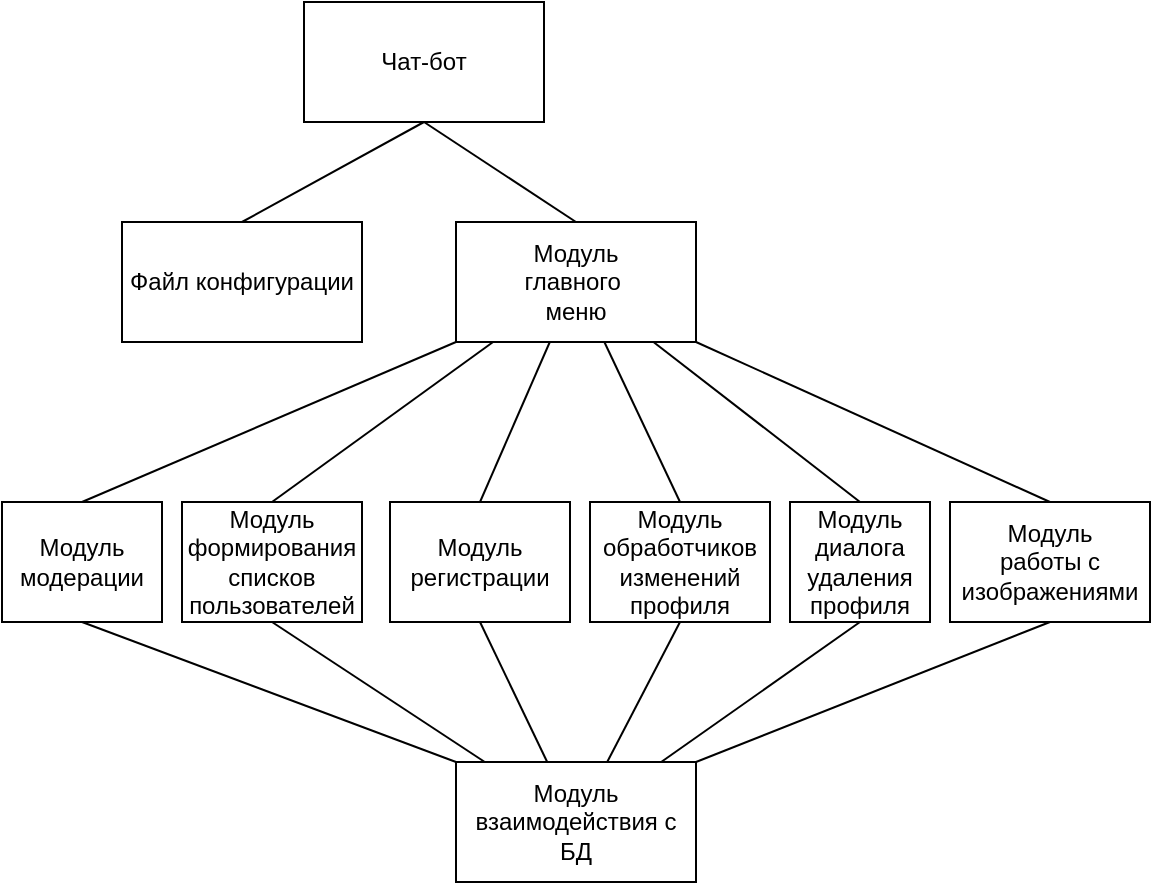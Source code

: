 <mxfile version="15.4.0" type="device"><diagram id="7jRWIJMAInZecaxBnqw3" name="Страница 1"><mxGraphModel dx="1185" dy="685" grid="1" gridSize="10" guides="1" tooltips="1" connect="1" arrows="1" fold="1" page="1" pageScale="1" pageWidth="827" pageHeight="1169" math="0" shadow="0"><root><mxCell id="0"/><mxCell id="1" parent="0"/><mxCell id="RjMLmramy-6WkKEBG9k0-1" value="Чат-бот" style="rounded=0;whiteSpace=wrap;html=1;" vertex="1" parent="1"><mxGeometry x="354" y="50" width="120" height="60" as="geometry"/></mxCell><mxCell id="RjMLmramy-6WkKEBG9k0-8" style="edgeStyle=none;rounded=0;orthogonalLoop=1;jettySize=auto;html=1;exitX=0.5;exitY=0;exitDx=0;exitDy=0;entryX=0.5;entryY=1;entryDx=0;entryDy=0;endArrow=none;endFill=0;" edge="1" parent="1" source="RjMLmramy-6WkKEBG9k0-4" target="RjMLmramy-6WkKEBG9k0-1"><mxGeometry relative="1" as="geometry"/></mxCell><mxCell id="RjMLmramy-6WkKEBG9k0-4" value="Файл конфигурации" style="rounded=0;whiteSpace=wrap;html=1;" vertex="1" parent="1"><mxGeometry x="263" y="160" width="120" height="60" as="geometry"/></mxCell><mxCell id="RjMLmramy-6WkKEBG9k0-7" style="edgeStyle=none;rounded=0;orthogonalLoop=1;jettySize=auto;html=1;exitX=0.5;exitY=0;exitDx=0;exitDy=0;entryX=0.5;entryY=1;entryDx=0;entryDy=0;endArrow=none;endFill=0;" edge="1" parent="1" source="RjMLmramy-6WkKEBG9k0-5" target="RjMLmramy-6WkKEBG9k0-1"><mxGeometry relative="1" as="geometry"/></mxCell><mxCell id="RjMLmramy-6WkKEBG9k0-5" value="&lt;span style=&quot;background-color: rgb(255 , 255 , 255)&quot;&gt;Модуль&lt;br&gt;главного&amp;nbsp;&lt;br&gt;меню&lt;/span&gt;" style="rounded=0;whiteSpace=wrap;html=1;" vertex="1" parent="1"><mxGeometry x="430" y="160" width="120" height="60" as="geometry"/></mxCell><mxCell id="RjMLmramy-6WkKEBG9k0-9" value="Модуль взаимодействия с БД" style="rounded=0;whiteSpace=wrap;html=1;" vertex="1" parent="1"><mxGeometry x="430" y="430" width="120" height="60" as="geometry"/></mxCell><mxCell id="RjMLmramy-6WkKEBG9k0-42" style="edgeStyle=none;rounded=0;orthogonalLoop=1;jettySize=auto;html=1;exitX=0.5;exitY=1;exitDx=0;exitDy=0;endArrow=none;endFill=0;entryX=1;entryY=0;entryDx=0;entryDy=0;" edge="1" parent="1" source="RjMLmramy-6WkKEBG9k0-10" target="RjMLmramy-6WkKEBG9k0-9"><mxGeometry relative="1" as="geometry"><mxPoint x="490" y="370.0" as="targetPoint"/></mxGeometry></mxCell><mxCell id="RjMLmramy-6WkKEBG9k0-48" style="edgeStyle=none;rounded=0;orthogonalLoop=1;jettySize=auto;html=1;exitX=0.5;exitY=0;exitDx=0;exitDy=0;endArrow=none;endFill=0;" edge="1" parent="1" source="RjMLmramy-6WkKEBG9k0-10"><mxGeometry relative="1" as="geometry"><mxPoint x="550" y="220" as="targetPoint"/></mxGeometry></mxCell><mxCell id="RjMLmramy-6WkKEBG9k0-10" value="Модуль &lt;br&gt;работы с изображениями" style="rounded=0;whiteSpace=wrap;html=1;" vertex="1" parent="1"><mxGeometry x="677" y="300" width="100" height="60" as="geometry"/></mxCell><mxCell id="RjMLmramy-6WkKEBG9k0-40" style="edgeStyle=none;rounded=0;orthogonalLoop=1;jettySize=auto;html=1;exitX=0.5;exitY=1;exitDx=0;exitDy=0;endArrow=none;endFill=0;" edge="1" parent="1" source="RjMLmramy-6WkKEBG9k0-12" target="RjMLmramy-6WkKEBG9k0-9"><mxGeometry relative="1" as="geometry"><mxPoint x="460" y="360" as="targetPoint"/></mxGeometry></mxCell><mxCell id="RjMLmramy-6WkKEBG9k0-46" style="edgeStyle=none;rounded=0;orthogonalLoop=1;jettySize=auto;html=1;exitX=0.5;exitY=0;exitDx=0;exitDy=0;endArrow=none;endFill=0;" edge="1" parent="1" source="RjMLmramy-6WkKEBG9k0-12" target="RjMLmramy-6WkKEBG9k0-5"><mxGeometry relative="1" as="geometry"><mxPoint x="490" y="220" as="targetPoint"/></mxGeometry></mxCell><mxCell id="RjMLmramy-6WkKEBG9k0-12" value="Модуль обработчиков изменений &lt;br&gt;профиля" style="rounded=0;whiteSpace=wrap;html=1;" vertex="1" parent="1"><mxGeometry x="497" y="300" width="90" height="60" as="geometry"/></mxCell><mxCell id="RjMLmramy-6WkKEBG9k0-39" style="edgeStyle=none;rounded=0;orthogonalLoop=1;jettySize=auto;html=1;exitX=0.5;exitY=1;exitDx=0;exitDy=0;endArrow=none;endFill=0;" edge="1" parent="1" source="RjMLmramy-6WkKEBG9k0-13" target="RjMLmramy-6WkKEBG9k0-9"><mxGeometry relative="1" as="geometry"><mxPoint x="459" y="370" as="targetPoint"/></mxGeometry></mxCell><mxCell id="RjMLmramy-6WkKEBG9k0-45" style="edgeStyle=none;rounded=0;orthogonalLoop=1;jettySize=auto;html=1;exitX=0.5;exitY=0;exitDx=0;exitDy=0;endArrow=none;endFill=0;" edge="1" parent="1" source="RjMLmramy-6WkKEBG9k0-13" target="RjMLmramy-6WkKEBG9k0-5"><mxGeometry relative="1" as="geometry"><mxPoint x="490" y="220" as="targetPoint"/></mxGeometry></mxCell><mxCell id="RjMLmramy-6WkKEBG9k0-13" value="Модуль&lt;br&gt;регистрации" style="rounded=0;whiteSpace=wrap;html=1;" vertex="1" parent="1"><mxGeometry x="397" y="300" width="90" height="60" as="geometry"/></mxCell><mxCell id="RjMLmramy-6WkKEBG9k0-41" style="edgeStyle=none;rounded=0;orthogonalLoop=1;jettySize=auto;html=1;exitX=0.5;exitY=1;exitDx=0;exitDy=0;endArrow=none;endFill=0;" edge="1" parent="1" source="RjMLmramy-6WkKEBG9k0-14" target="RjMLmramy-6WkKEBG9k0-9"><mxGeometry relative="1" as="geometry"><mxPoint x="460" y="370.0" as="targetPoint"/></mxGeometry></mxCell><mxCell id="RjMLmramy-6WkKEBG9k0-47" style="edgeStyle=none;rounded=0;orthogonalLoop=1;jettySize=auto;html=1;exitX=0.5;exitY=0;exitDx=0;exitDy=0;endArrow=none;endFill=0;" edge="1" parent="1" source="RjMLmramy-6WkKEBG9k0-14" target="RjMLmramy-6WkKEBG9k0-5"><mxGeometry relative="1" as="geometry"><mxPoint x="490" y="220" as="targetPoint"/></mxGeometry></mxCell><mxCell id="RjMLmramy-6WkKEBG9k0-14" value="Модуль&lt;br&gt;диалога&lt;br&gt;удаления&lt;br&gt;профиля" style="rounded=0;whiteSpace=wrap;html=1;" vertex="1" parent="1"><mxGeometry x="597" y="300" width="70" height="60" as="geometry"/></mxCell><mxCell id="RjMLmramy-6WkKEBG9k0-38" style="edgeStyle=none;rounded=0;orthogonalLoop=1;jettySize=auto;html=1;exitX=0.5;exitY=1;exitDx=0;exitDy=0;endArrow=none;endFill=0;" edge="1" parent="1" source="RjMLmramy-6WkKEBG9k0-15" target="RjMLmramy-6WkKEBG9k0-9"><mxGeometry relative="1" as="geometry"><mxPoint x="450" y="380" as="targetPoint"/></mxGeometry></mxCell><mxCell id="RjMLmramy-6WkKEBG9k0-44" style="edgeStyle=none;rounded=0;orthogonalLoop=1;jettySize=auto;html=1;exitX=0.5;exitY=0;exitDx=0;exitDy=0;endArrow=none;endFill=0;" edge="1" parent="1" source="RjMLmramy-6WkKEBG9k0-15" target="RjMLmramy-6WkKEBG9k0-5"><mxGeometry relative="1" as="geometry"><mxPoint x="490" y="220" as="targetPoint"/></mxGeometry></mxCell><mxCell id="RjMLmramy-6WkKEBG9k0-15" value="Модуль формирования списков пользователей" style="rounded=0;whiteSpace=wrap;html=1;" vertex="1" parent="1"><mxGeometry x="293" y="300" width="90" height="60" as="geometry"/></mxCell><mxCell id="RjMLmramy-6WkKEBG9k0-37" style="edgeStyle=none;rounded=0;orthogonalLoop=1;jettySize=auto;html=1;exitX=0.5;exitY=1;exitDx=0;exitDy=0;endArrow=none;endFill=0;entryX=0;entryY=0;entryDx=0;entryDy=0;" edge="1" parent="1" source="RjMLmramy-6WkKEBG9k0-16" target="RjMLmramy-6WkKEBG9k0-9"><mxGeometry relative="1" as="geometry"/></mxCell><mxCell id="RjMLmramy-6WkKEBG9k0-43" style="edgeStyle=none;rounded=0;orthogonalLoop=1;jettySize=auto;html=1;exitX=0.5;exitY=0;exitDx=0;exitDy=0;endArrow=none;endFill=0;" edge="1" parent="1" source="RjMLmramy-6WkKEBG9k0-16"><mxGeometry relative="1" as="geometry"><mxPoint x="430" y="220" as="targetPoint"/></mxGeometry></mxCell><mxCell id="RjMLmramy-6WkKEBG9k0-16" value="Модуль&lt;br&gt;модерации" style="rounded=0;whiteSpace=wrap;html=1;" vertex="1" parent="1"><mxGeometry x="203" y="300" width="80" height="60" as="geometry"/></mxCell></root></mxGraphModel></diagram></mxfile>